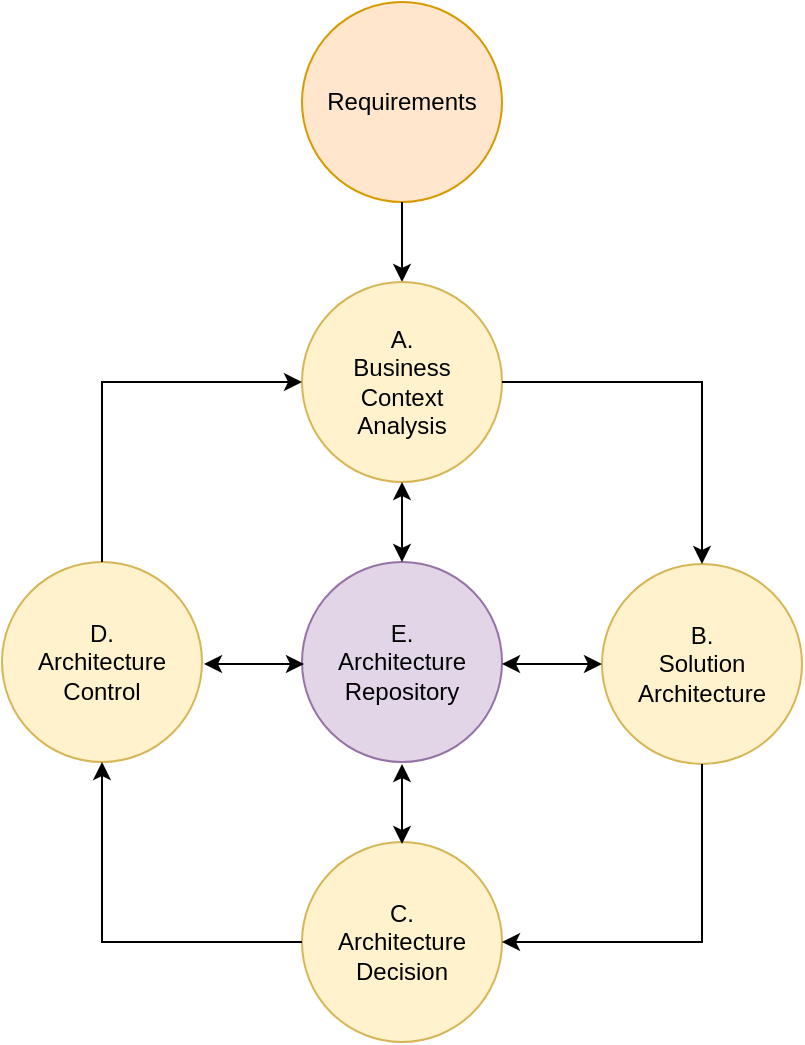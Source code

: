 <mxfile>
    <diagram name="Basic" id="Epm-QOs2IhFHxETOFgMH">
        <mxGraphModel dx="576" dy="499" grid="1" gridSize="10" guides="1" tooltips="1" connect="1" arrows="1" fold="1" page="1" pageScale="1" pageWidth="827" pageHeight="1169" math="0" shadow="0">
            <root>
                <mxCell id="0"/>
                <mxCell id="1" parent="0"/>
                <mxCell id="Ra3vneHR3X0BikaKtNpq-1" value="Requirements" style="ellipse;whiteSpace=wrap;html=1;aspect=fixed;fillColor=#ffe6cc;strokeColor=#d79b00;" parent="1" vertex="1">
                    <mxGeometry x="230" y="60" width="100" height="100" as="geometry"/>
                </mxCell>
                <mxCell id="Ra3vneHR3X0BikaKtNpq-9" value="" style="edgeStyle=orthogonalEdgeStyle;rounded=0;orthogonalLoop=1;jettySize=auto;html=1;startArrow=classic;startFill=1;endArrow=none;endFill=0;" parent="1" source="Ra3vneHR3X0BikaKtNpq-2" target="Ra3vneHR3X0BikaKtNpq-1" edge="1">
                    <mxGeometry relative="1" as="geometry"/>
                </mxCell>
                <mxCell id="Ra3vneHR3X0BikaKtNpq-2" value="A.&lt;br&gt;Business &lt;br&gt;Context &lt;br&gt;Analysis" style="ellipse;whiteSpace=wrap;html=1;aspect=fixed;fillColor=#fff2cc;strokeColor=#d6b656;" parent="1" vertex="1">
                    <mxGeometry x="230" y="200" width="100" height="100" as="geometry"/>
                </mxCell>
                <mxCell id="Ra3vneHR3X0BikaKtNpq-3" value="B.&lt;br&gt;Solution&lt;br&gt;Architecture" style="ellipse;whiteSpace=wrap;html=1;aspect=fixed;fillColor=#fff2cc;strokeColor=#d6b656;" parent="1" vertex="1">
                    <mxGeometry x="380" y="341" width="100" height="100" as="geometry"/>
                </mxCell>
                <mxCell id="Ra3vneHR3X0BikaKtNpq-4" value="C.&lt;br&gt;Architecture&lt;br&gt;Decision" style="ellipse;whiteSpace=wrap;html=1;aspect=fixed;fillColor=#fff2cc;strokeColor=#d6b656;" parent="1" vertex="1">
                    <mxGeometry x="230" y="480" width="100" height="100" as="geometry"/>
                </mxCell>
                <mxCell id="Ra3vneHR3X0BikaKtNpq-5" value="D.&lt;br&gt;Architecture&lt;br&gt;Control" style="ellipse;whiteSpace=wrap;html=1;aspect=fixed;fillColor=#fff2cc;strokeColor=#d6b656;" parent="1" vertex="1">
                    <mxGeometry x="80" y="340" width="100" height="100" as="geometry"/>
                </mxCell>
                <mxCell id="Ra3vneHR3X0BikaKtNpq-7" value="E.&lt;br&gt;Architecture&lt;br&gt;Repository" style="ellipse;whiteSpace=wrap;html=1;aspect=fixed;fillColor=#e1d5e7;strokeColor=#9673a6;" parent="1" vertex="1">
                    <mxGeometry x="230" y="340" width="100" height="100" as="geometry"/>
                </mxCell>
                <mxCell id="Ra3vneHR3X0BikaKtNpq-12" value="" style="endArrow=classic;startArrow=classic;html=1;rounded=0;" parent="1" edge="1">
                    <mxGeometry width="50" height="50" relative="1" as="geometry">
                        <mxPoint x="380" y="391" as="sourcePoint"/>
                        <mxPoint x="330" y="391" as="targetPoint"/>
                    </mxGeometry>
                </mxCell>
                <mxCell id="Ra3vneHR3X0BikaKtNpq-22" value="" style="endArrow=classic;html=1;rounded=0;entryX=0.5;entryY=0;entryDx=0;entryDy=0;exitX=1;exitY=0.5;exitDx=0;exitDy=0;" parent="1" source="Ra3vneHR3X0BikaKtNpq-2" target="Ra3vneHR3X0BikaKtNpq-3" edge="1">
                    <mxGeometry width="50" height="50" relative="1" as="geometry">
                        <mxPoint x="290" y="330" as="sourcePoint"/>
                        <mxPoint x="340" y="280" as="targetPoint"/>
                        <Array as="points">
                            <mxPoint x="430" y="250"/>
                        </Array>
                    </mxGeometry>
                </mxCell>
                <mxCell id="Ra3vneHR3X0BikaKtNpq-23" value="" style="endArrow=classic;html=1;rounded=0;entryX=1;entryY=0.5;entryDx=0;entryDy=0;exitX=0.5;exitY=1;exitDx=0;exitDy=0;" parent="1" source="Ra3vneHR3X0BikaKtNpq-3" target="Ra3vneHR3X0BikaKtNpq-4" edge="1">
                    <mxGeometry width="50" height="50" relative="1" as="geometry">
                        <mxPoint x="340" y="260" as="sourcePoint"/>
                        <mxPoint x="450" y="370" as="targetPoint"/>
                        <Array as="points">
                            <mxPoint x="430" y="530"/>
                        </Array>
                    </mxGeometry>
                </mxCell>
                <mxCell id="Ra3vneHR3X0BikaKtNpq-24" value="" style="endArrow=classic;html=1;rounded=0;entryX=0.5;entryY=1;entryDx=0;entryDy=0;exitX=0;exitY=0.5;exitDx=0;exitDy=0;" parent="1" source="Ra3vneHR3X0BikaKtNpq-4" target="Ra3vneHR3X0BikaKtNpq-5" edge="1">
                    <mxGeometry width="50" height="50" relative="1" as="geometry">
                        <mxPoint x="450" y="470" as="sourcePoint"/>
                        <mxPoint x="340" y="579" as="targetPoint"/>
                        <Array as="points">
                            <mxPoint x="130" y="530"/>
                        </Array>
                    </mxGeometry>
                </mxCell>
                <mxCell id="Ra3vneHR3X0BikaKtNpq-25" value="" style="endArrow=classic;html=1;rounded=0;entryX=0;entryY=0.5;entryDx=0;entryDy=0;exitX=0.5;exitY=0;exitDx=0;exitDy=0;" parent="1" source="Ra3vneHR3X0BikaKtNpq-5" target="Ra3vneHR3X0BikaKtNpq-2" edge="1">
                    <mxGeometry width="50" height="50" relative="1" as="geometry">
                        <mxPoint x="460" y="480" as="sourcePoint"/>
                        <mxPoint x="350" y="589" as="targetPoint"/>
                        <Array as="points">
                            <mxPoint x="130" y="250"/>
                        </Array>
                    </mxGeometry>
                </mxCell>
                <mxCell id="Ra3vneHR3X0BikaKtNpq-27" value="" style="endArrow=classic;startArrow=classic;html=1;rounded=0;entryX=0.5;entryY=1;entryDx=0;entryDy=0;exitX=0.5;exitY=0;exitDx=0;exitDy=0;" parent="1" edge="1">
                    <mxGeometry width="50" height="50" relative="1" as="geometry">
                        <mxPoint x="280" y="340" as="sourcePoint"/>
                        <mxPoint x="280" y="300" as="targetPoint"/>
                    </mxGeometry>
                </mxCell>
                <mxCell id="Ra3vneHR3X0BikaKtNpq-28" value="" style="endArrow=classic;startArrow=classic;html=1;rounded=0;entryX=0.5;entryY=1;entryDx=0;entryDy=0;exitX=0.5;exitY=0;exitDx=0;exitDy=0;" parent="1" edge="1">
                    <mxGeometry width="50" height="50" relative="1" as="geometry">
                        <mxPoint x="280" y="481" as="sourcePoint"/>
                        <mxPoint x="280" y="441" as="targetPoint"/>
                    </mxGeometry>
                </mxCell>
                <mxCell id="Ra3vneHR3X0BikaKtNpq-30" value="" style="endArrow=classic;startArrow=classic;html=1;rounded=0;" parent="1" edge="1">
                    <mxGeometry width="50" height="50" relative="1" as="geometry">
                        <mxPoint x="231" y="391" as="sourcePoint"/>
                        <mxPoint x="181" y="391" as="targetPoint"/>
                    </mxGeometry>
                </mxCell>
            </root>
        </mxGraphModel>
    </diagram>
    <diagram name="with Strategy" id="zBziCOav7KDM6KX6hl0j">
        <mxGraphModel dx="576" dy="499" grid="1" gridSize="10" guides="1" tooltips="1" connect="1" arrows="1" fold="1" page="1" pageScale="1" pageWidth="827" pageHeight="1169" math="0" shadow="0">
            <root>
                <mxCell id="kn7G0SHX3g5QI74AWVMH-0"/>
                <mxCell id="kn7G0SHX3g5QI74AWVMH-1" parent="kn7G0SHX3g5QI74AWVMH-0"/>
                <mxCell id="kn7G0SHX3g5QI74AWVMH-2" value="Requirements" style="ellipse;whiteSpace=wrap;html=1;aspect=fixed;fillColor=#ffe6cc;strokeColor=#d79b00;" vertex="1" parent="kn7G0SHX3g5QI74AWVMH-1">
                    <mxGeometry x="230" y="60" width="100" height="100" as="geometry"/>
                </mxCell>
                <mxCell id="kn7G0SHX3g5QI74AWVMH-3" value="" style="edgeStyle=orthogonalEdgeStyle;rounded=0;orthogonalLoop=1;jettySize=auto;html=1;startArrow=classic;startFill=1;endArrow=none;endFill=0;" edge="1" parent="kn7G0SHX3g5QI74AWVMH-1" source="kn7G0SHX3g5QI74AWVMH-4" target="kn7G0SHX3g5QI74AWVMH-2">
                    <mxGeometry relative="1" as="geometry"/>
                </mxCell>
                <mxCell id="kn7G0SHX3g5QI74AWVMH-4" value="A.&lt;br&gt;Business &lt;br&gt;Context &lt;br&gt;Analysis" style="ellipse;whiteSpace=wrap;html=1;aspect=fixed;fillColor=#fff2cc;strokeColor=#d6b656;" vertex="1" parent="kn7G0SHX3g5QI74AWVMH-1">
                    <mxGeometry x="230" y="200" width="100" height="100" as="geometry"/>
                </mxCell>
                <mxCell id="kn7G0SHX3g5QI74AWVMH-5" value="B.&lt;br&gt;Solution&lt;br&gt;Architecture" style="ellipse;whiteSpace=wrap;html=1;aspect=fixed;fillColor=#fff2cc;strokeColor=#d6b656;" vertex="1" parent="kn7G0SHX3g5QI74AWVMH-1">
                    <mxGeometry x="380" y="341" width="100" height="100" as="geometry"/>
                </mxCell>
                <mxCell id="kn7G0SHX3g5QI74AWVMH-6" value="C.&lt;br&gt;Architecture&lt;br&gt;Decision" style="ellipse;whiteSpace=wrap;html=1;aspect=fixed;fillColor=#fff2cc;strokeColor=#d6b656;" vertex="1" parent="kn7G0SHX3g5QI74AWVMH-1">
                    <mxGeometry x="230" y="480" width="100" height="100" as="geometry"/>
                </mxCell>
                <mxCell id="kn7G0SHX3g5QI74AWVMH-7" value="D.&lt;br&gt;Architecture&lt;br&gt;Control" style="ellipse;whiteSpace=wrap;html=1;aspect=fixed;fillColor=#fff2cc;strokeColor=#d6b656;" vertex="1" parent="kn7G0SHX3g5QI74AWVMH-1">
                    <mxGeometry x="80" y="340" width="100" height="100" as="geometry"/>
                </mxCell>
                <mxCell id="kn7G0SHX3g5QI74AWVMH-8" value="F.&lt;br&gt;Technological&lt;br&gt;Strategy" style="ellipse;whiteSpace=wrap;html=1;aspect=fixed;fillColor=#ffe6cc;strokeColor=#d79b00;" vertex="1" parent="kn7G0SHX3g5QI74AWVMH-1">
                    <mxGeometry x="230" y="620" width="100" height="100" as="geometry"/>
                </mxCell>
                <mxCell id="kn7G0SHX3g5QI74AWVMH-9" value="E.&lt;br&gt;Architecture&lt;br&gt;Repository" style="ellipse;whiteSpace=wrap;html=1;aspect=fixed;fillColor=#e1d5e7;strokeColor=#9673a6;" vertex="1" parent="kn7G0SHX3g5QI74AWVMH-1">
                    <mxGeometry x="230" y="340" width="100" height="100" as="geometry"/>
                </mxCell>
                <mxCell id="kn7G0SHX3g5QI74AWVMH-10" value="" style="endArrow=classic;startArrow=classic;html=1;rounded=0;" edge="1" parent="kn7G0SHX3g5QI74AWVMH-1">
                    <mxGeometry width="50" height="50" relative="1" as="geometry">
                        <mxPoint x="380" y="391" as="sourcePoint"/>
                        <mxPoint x="330" y="391" as="targetPoint"/>
                    </mxGeometry>
                </mxCell>
                <mxCell id="kn7G0SHX3g5QI74AWVMH-11" value="" style="endArrow=classic;html=1;rounded=0;entryX=0.5;entryY=0;entryDx=0;entryDy=0;exitX=1;exitY=0.5;exitDx=0;exitDy=0;" edge="1" parent="kn7G0SHX3g5QI74AWVMH-1" source="kn7G0SHX3g5QI74AWVMH-4" target="kn7G0SHX3g5QI74AWVMH-5">
                    <mxGeometry width="50" height="50" relative="1" as="geometry">
                        <mxPoint x="290" y="330" as="sourcePoint"/>
                        <mxPoint x="340" y="280" as="targetPoint"/>
                        <Array as="points">
                            <mxPoint x="430" y="250"/>
                        </Array>
                    </mxGeometry>
                </mxCell>
                <mxCell id="kn7G0SHX3g5QI74AWVMH-12" value="" style="endArrow=classic;html=1;rounded=0;entryX=1;entryY=0.5;entryDx=0;entryDy=0;exitX=0.5;exitY=1;exitDx=0;exitDy=0;" edge="1" parent="kn7G0SHX3g5QI74AWVMH-1" source="kn7G0SHX3g5QI74AWVMH-5" target="kn7G0SHX3g5QI74AWVMH-6">
                    <mxGeometry width="50" height="50" relative="1" as="geometry">
                        <mxPoint x="340" y="260" as="sourcePoint"/>
                        <mxPoint x="450" y="370" as="targetPoint"/>
                        <Array as="points">
                            <mxPoint x="430" y="530"/>
                        </Array>
                    </mxGeometry>
                </mxCell>
                <mxCell id="kn7G0SHX3g5QI74AWVMH-13" value="" style="endArrow=classic;html=1;rounded=0;entryX=0.5;entryY=1;entryDx=0;entryDy=0;exitX=0;exitY=0.5;exitDx=0;exitDy=0;" edge="1" parent="kn7G0SHX3g5QI74AWVMH-1" source="kn7G0SHX3g5QI74AWVMH-6" target="kn7G0SHX3g5QI74AWVMH-7">
                    <mxGeometry width="50" height="50" relative="1" as="geometry">
                        <mxPoint x="450" y="470" as="sourcePoint"/>
                        <mxPoint x="340" y="579" as="targetPoint"/>
                        <Array as="points">
                            <mxPoint x="130" y="530"/>
                        </Array>
                    </mxGeometry>
                </mxCell>
                <mxCell id="kn7G0SHX3g5QI74AWVMH-14" value="" style="endArrow=classic;html=1;rounded=0;entryX=0;entryY=0.5;entryDx=0;entryDy=0;exitX=0.5;exitY=0;exitDx=0;exitDy=0;" edge="1" parent="kn7G0SHX3g5QI74AWVMH-1" source="kn7G0SHX3g5QI74AWVMH-7" target="kn7G0SHX3g5QI74AWVMH-4">
                    <mxGeometry width="50" height="50" relative="1" as="geometry">
                        <mxPoint x="460" y="480" as="sourcePoint"/>
                        <mxPoint x="350" y="589" as="targetPoint"/>
                        <Array as="points">
                            <mxPoint x="130" y="250"/>
                        </Array>
                    </mxGeometry>
                </mxCell>
                <mxCell id="kn7G0SHX3g5QI74AWVMH-15" value="" style="endArrow=classic;startArrow=classic;html=1;rounded=0;entryX=0.5;entryY=1;entryDx=0;entryDy=0;exitX=0.5;exitY=0;exitDx=0;exitDy=0;" edge="1" parent="kn7G0SHX3g5QI74AWVMH-1">
                    <mxGeometry width="50" height="50" relative="1" as="geometry">
                        <mxPoint x="280" y="340" as="sourcePoint"/>
                        <mxPoint x="280" y="300" as="targetPoint"/>
                    </mxGeometry>
                </mxCell>
                <mxCell id="kn7G0SHX3g5QI74AWVMH-16" value="" style="endArrow=classic;startArrow=classic;html=1;rounded=0;entryX=0.5;entryY=1;entryDx=0;entryDy=0;exitX=0.5;exitY=0;exitDx=0;exitDy=0;" edge="1" parent="kn7G0SHX3g5QI74AWVMH-1">
                    <mxGeometry width="50" height="50" relative="1" as="geometry">
                        <mxPoint x="280" y="481" as="sourcePoint"/>
                        <mxPoint x="280" y="441" as="targetPoint"/>
                    </mxGeometry>
                </mxCell>
                <mxCell id="kn7G0SHX3g5QI74AWVMH-17" value="" style="endArrow=classic;startArrow=classic;html=1;rounded=0;entryX=0.5;entryY=1;entryDx=0;entryDy=0;exitX=0.5;exitY=0;exitDx=0;exitDy=0;" edge="1" parent="kn7G0SHX3g5QI74AWVMH-1">
                    <mxGeometry width="50" height="50" relative="1" as="geometry">
                        <mxPoint x="280" y="621" as="sourcePoint"/>
                        <mxPoint x="280" y="581" as="targetPoint"/>
                    </mxGeometry>
                </mxCell>
                <mxCell id="kn7G0SHX3g5QI74AWVMH-18" value="" style="endArrow=classic;startArrow=classic;html=1;rounded=0;" edge="1" parent="kn7G0SHX3g5QI74AWVMH-1">
                    <mxGeometry width="50" height="50" relative="1" as="geometry">
                        <mxPoint x="231" y="391" as="sourcePoint"/>
                        <mxPoint x="181" y="391" as="targetPoint"/>
                    </mxGeometry>
                </mxCell>
            </root>
        </mxGraphModel>
    </diagram>
</mxfile>